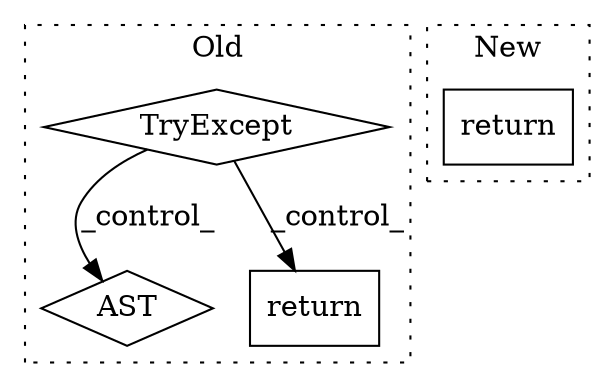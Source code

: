 digraph G {
subgraph cluster0 {
1 [label="TryExcept" a="71" s="8804" l="17" shape="diamond"];
3 [label="AST" a="2" s="9673,0" l="7,0" shape="diamond"];
4 [label="return" a="93" s="9284" l="7" shape="box"];
label = "Old";
style="dotted";
}
subgraph cluster1 {
2 [label="return" a="93" s="8737" l="7" shape="box"];
label = "New";
style="dotted";
}
1 -> 3 [label="_control_"];
1 -> 4 [label="_control_"];
}